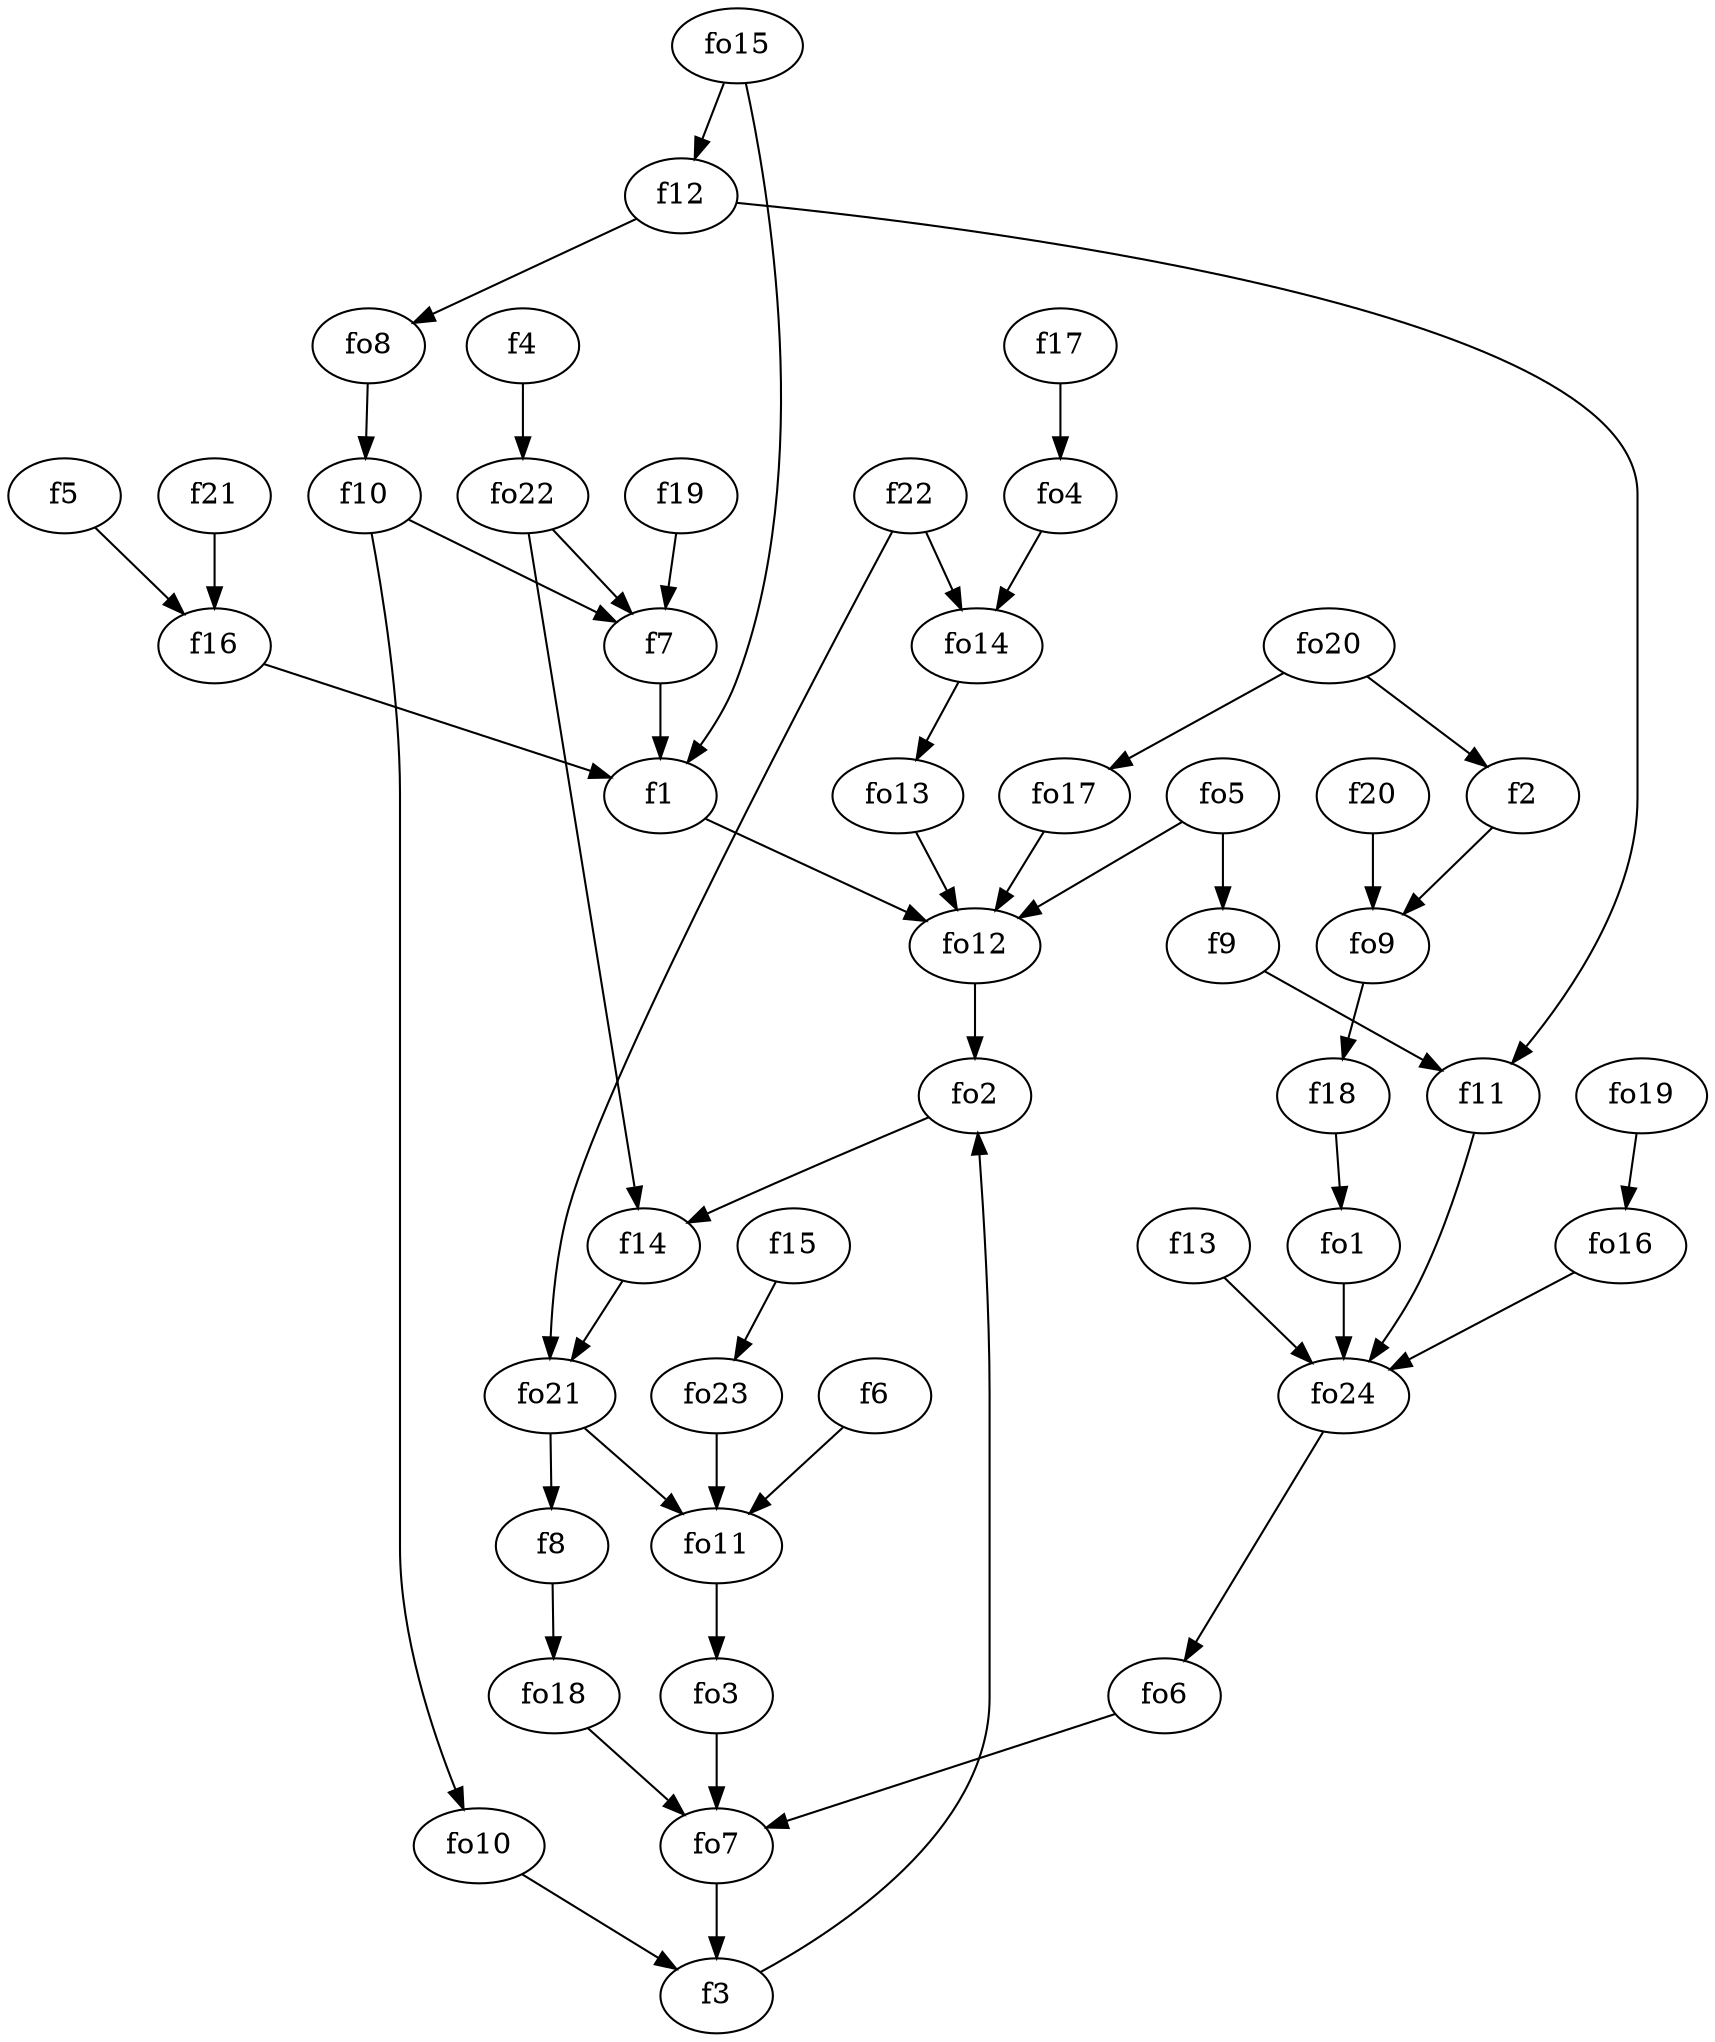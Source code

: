 strict digraph  {
f1;
f2;
f3;
f4;
f5;
f6;
f7;
f8;
f9;
f10;
f11;
f12;
f13;
f14;
f15;
f16;
f17;
f18;
f19;
f20;
f21;
f22;
fo1;
fo2;
fo3;
fo4;
fo5;
fo6;
fo7;
fo8;
fo9;
fo10;
fo11;
fo12;
fo13;
fo14;
fo15;
fo16;
fo17;
fo18;
fo19;
fo20;
fo21;
fo22;
fo23;
fo24;
f1 -> fo12  [weight=2];
f2 -> fo9  [weight=2];
f3 -> fo2  [weight=2];
f4 -> fo22  [weight=2];
f5 -> f16  [weight=2];
f6 -> fo11  [weight=2];
f7 -> f1  [weight=2];
f8 -> fo18  [weight=2];
f9 -> f11  [weight=2];
f10 -> f7  [weight=2];
f10 -> fo10  [weight=2];
f11 -> fo24  [weight=2];
f12 -> fo8  [weight=2];
f12 -> f11  [weight=2];
f13 -> fo24  [weight=2];
f14 -> fo21  [weight=2];
f15 -> fo23  [weight=2];
f16 -> f1  [weight=2];
f17 -> fo4  [weight=2];
f18 -> fo1  [weight=2];
f19 -> f7  [weight=2];
f20 -> fo9  [weight=2];
f21 -> f16  [weight=2];
f22 -> fo21  [weight=2];
f22 -> fo14  [weight=2];
fo1 -> fo24  [weight=2];
fo2 -> f14  [weight=2];
fo3 -> fo7  [weight=2];
fo4 -> fo14  [weight=2];
fo5 -> fo12  [weight=2];
fo5 -> f9  [weight=2];
fo6 -> fo7  [weight=2];
fo7 -> f3  [weight=2];
fo8 -> f10  [weight=2];
fo9 -> f18  [weight=2];
fo10 -> f3  [weight=2];
fo11 -> fo3  [weight=2];
fo12 -> fo2  [weight=2];
fo13 -> fo12  [weight=2];
fo14 -> fo13  [weight=2];
fo15 -> f1  [weight=2];
fo15 -> f12  [weight=2];
fo16 -> fo24  [weight=2];
fo17 -> fo12  [weight=2];
fo18 -> fo7  [weight=2];
fo19 -> fo16  [weight=2];
fo20 -> f2  [weight=2];
fo20 -> fo17  [weight=2];
fo21 -> f8  [weight=2];
fo21 -> fo11  [weight=2];
fo22 -> f7  [weight=2];
fo22 -> f14  [weight=2];
fo23 -> fo11  [weight=2];
fo24 -> fo6  [weight=2];
}
